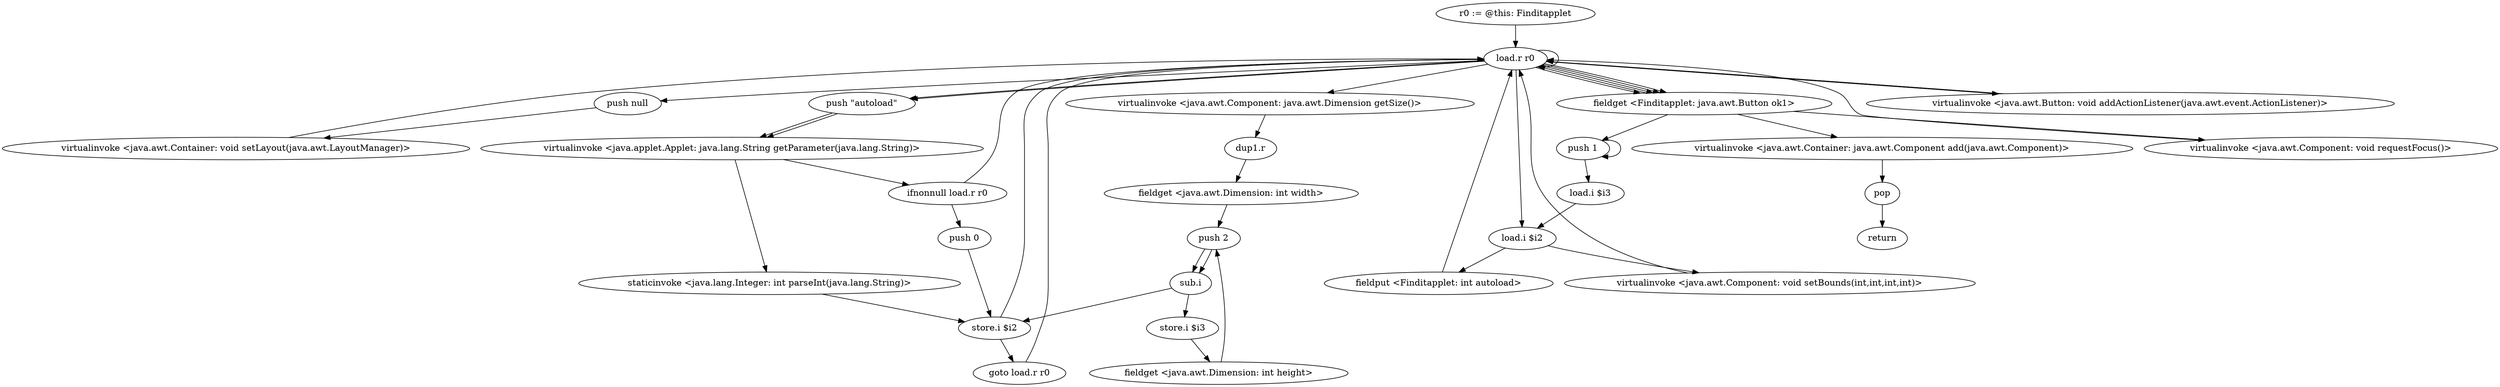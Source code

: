 digraph "" {
    "r0 := @this: Finditapplet"
    "load.r r0"
    "r0 := @this: Finditapplet"->"load.r r0";
    "push null"
    "load.r r0"->"push null";
    "virtualinvoke <java.awt.Container: void setLayout(java.awt.LayoutManager)>"
    "push null"->"virtualinvoke <java.awt.Container: void setLayout(java.awt.LayoutManager)>";
    "virtualinvoke <java.awt.Container: void setLayout(java.awt.LayoutManager)>"->"load.r r0";
    "push \"autoload\""
    "load.r r0"->"push \"autoload\"";
    "virtualinvoke <java.applet.Applet: java.lang.String getParameter(java.lang.String)>"
    "push \"autoload\""->"virtualinvoke <java.applet.Applet: java.lang.String getParameter(java.lang.String)>";
    "ifnonnull load.r r0"
    "virtualinvoke <java.applet.Applet: java.lang.String getParameter(java.lang.String)>"->"ifnonnull load.r r0";
    "push 0"
    "ifnonnull load.r r0"->"push 0";
    "store.i $i2"
    "push 0"->"store.i $i2";
    "goto load.r r0"
    "store.i $i2"->"goto load.r r0";
    "goto load.r r0"->"load.r r0";
    "load.i $i2"
    "load.r r0"->"load.i $i2";
    "fieldput <Finditapplet: int autoload>"
    "load.i $i2"->"fieldput <Finditapplet: int autoload>";
    "fieldput <Finditapplet: int autoload>"->"load.r r0";
    "fieldget <Finditapplet: java.awt.Button ok1>"
    "load.r r0"->"fieldget <Finditapplet: java.awt.Button ok1>";
    "fieldget <Finditapplet: java.awt.Button ok1>"->"load.r r0";
    "virtualinvoke <java.awt.Button: void addActionListener(java.awt.event.ActionListener)>"
    "load.r r0"->"virtualinvoke <java.awt.Button: void addActionListener(java.awt.event.ActionListener)>";
    "virtualinvoke <java.awt.Button: void addActionListener(java.awt.event.ActionListener)>"->"load.r r0";
    "load.r r0"->"fieldget <Finditapplet: java.awt.Button ok1>";
    "virtualinvoke <java.awt.Component: void requestFocus()>"
    "fieldget <Finditapplet: java.awt.Button ok1>"->"virtualinvoke <java.awt.Component: void requestFocus()>";
    "virtualinvoke <java.awt.Component: void requestFocus()>"->"load.r r0";
    "virtualinvoke <java.awt.Component: java.awt.Dimension getSize()>"
    "load.r r0"->"virtualinvoke <java.awt.Component: java.awt.Dimension getSize()>";
    "dup1.r"
    "virtualinvoke <java.awt.Component: java.awt.Dimension getSize()>"->"dup1.r";
    "fieldget <java.awt.Dimension: int width>"
    "dup1.r"->"fieldget <java.awt.Dimension: int width>";
    "push 2"
    "fieldget <java.awt.Dimension: int width>"->"push 2";
    "sub.i"
    "push 2"->"sub.i";
    "store.i $i3"
    "sub.i"->"store.i $i3";
    "fieldget <java.awt.Dimension: int height>"
    "store.i $i3"->"fieldget <java.awt.Dimension: int height>";
    "fieldget <java.awt.Dimension: int height>"->"push 2";
    "push 2"->"sub.i";
    "sub.i"->"store.i $i2";
    "store.i $i2"->"load.r r0";
    "load.r r0"->"fieldget <Finditapplet: java.awt.Button ok1>";
    "push 1"
    "fieldget <Finditapplet: java.awt.Button ok1>"->"push 1";
    "push 1"->"push 1";
    "load.i $i3"
    "push 1"->"load.i $i3";
    "load.i $i3"->"load.i $i2";
    "virtualinvoke <java.awt.Component: void setBounds(int,int,int,int)>"
    "load.i $i2"->"virtualinvoke <java.awt.Component: void setBounds(int,int,int,int)>";
    "virtualinvoke <java.awt.Component: void setBounds(int,int,int,int)>"->"load.r r0";
    "load.r r0"->"load.r r0";
    "load.r r0"->"fieldget <Finditapplet: java.awt.Button ok1>";
    "virtualinvoke <java.awt.Container: java.awt.Component add(java.awt.Component)>"
    "fieldget <Finditapplet: java.awt.Button ok1>"->"virtualinvoke <java.awt.Container: java.awt.Component add(java.awt.Component)>";
    "pop"
    "virtualinvoke <java.awt.Container: java.awt.Component add(java.awt.Component)>"->"pop";
    "return"
    "pop"->"return";
    "ifnonnull load.r r0"->"load.r r0";
    "load.r r0"->"push \"autoload\"";
    "push \"autoload\""->"virtualinvoke <java.applet.Applet: java.lang.String getParameter(java.lang.String)>";
    "staticinvoke <java.lang.Integer: int parseInt(java.lang.String)>"
    "virtualinvoke <java.applet.Applet: java.lang.String getParameter(java.lang.String)>"->"staticinvoke <java.lang.Integer: int parseInt(java.lang.String)>";
    "staticinvoke <java.lang.Integer: int parseInt(java.lang.String)>"->"store.i $i2";
}
